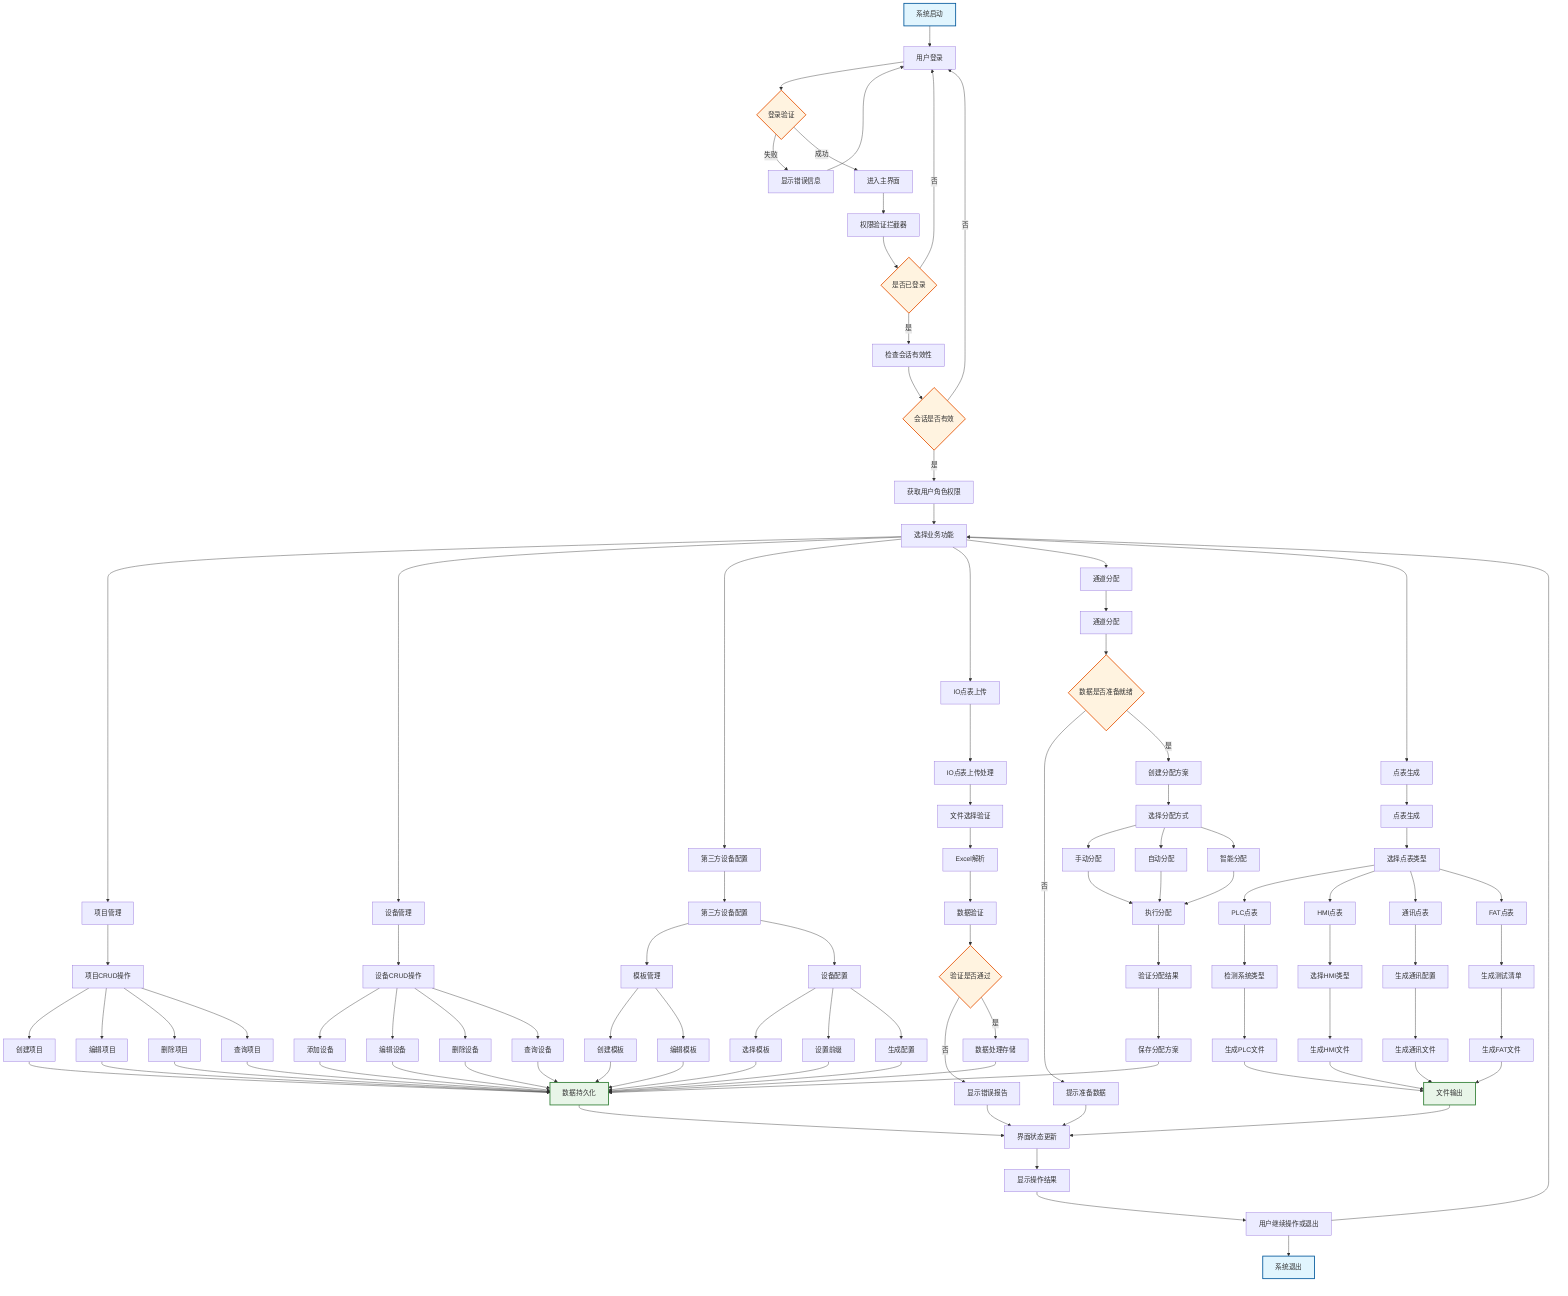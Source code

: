 flowchart TD
    %% 系统启动和登录
    A[系统启动] --> B[用户登录]
    B --> B1{登录验证}
    B1 -->|失败| B2[显示错误信息]
    B1 -->|成功| C[进入主界面]
    B2 --> B
    
    %% 权限验证
    C --> C1[权限验证拦截器]
    C1 --> C2{是否已登录}
    C2 -->|否| B
    C2 -->|是| C3[检查会话有效性]
    C3 --> C4{会话是否有效}
    C4 -->|否| B
    C4 -->|是| D[获取用户角色权限]
    
    %% 主要业务功能选择
    D --> E[选择业务功能]
    E --> E1[项目管理]
    E --> E2[设备管理]
    E --> E3[第三方设备配置]
    E --> E4[IO点表上传]
    E --> E5[通道分配]
    E --> E6[点表生成]
    
    %% 项目管理流程
    E1 --> F1[项目CRUD操作]
    F1 --> F11[创建项目]
    F1 --> F12[编辑项目]
    F1 --> F13[删除项目]
    F1 --> F14[查询项目]
    
    %% 设备管理流程
    E2 --> F2[设备CRUD操作]
    F2 --> F21[添加设备]
    F2 --> F22[编辑设备]
    F2 --> F23[删除设备]
    F2 --> F24[查询设备]
    
    %% 第三方设备配置流程
    E3 --> F3[第三方设备配置]
    F3 --> F31[模板管理]
    F3 --> F32[设备配置]
    F31 --> F311[创建模板]
    F31 --> F312[编辑模板]
    F32 --> F321[选择模板]
    F32 --> F322[设置前缀]
    F32 --> F323[生成配置]
    
    %% IO点表上传流程
    E4 --> F4[IO点表上传处理]
    F4 --> F41[文件选择验证]
    F41 --> F42[Excel解析]
    F42 --> F43[数据验证]
    F43 --> F44{验证是否通过}
    F44 -->|否| F45[显示错误报告]
    F44 -->|是| F46[数据处理存储]
    
    %% 通道分配流程
    E5 --> F5[通道分配]
    F5 --> F51{数据是否准备就绪}
    F51 -->|否| F52[提示准备数据]
    F51 -->|是| F53[创建分配方案]
    F53 --> F54[选择分配方式]
    F54 --> F541[手动分配]
    F54 --> F542[自动分配]
    F54 --> F543[智能分配]
    F541 --> F55[执行分配]
    F542 --> F55
    F543 --> F55
    F55 --> F56[验证分配结果]
    F56 --> F57[保存分配方案]
    
    %% 点表生成流程
    E6 --> F6[点表生成]
    F6 --> F61[选择点表类型]
    F61 --> F611[PLC点表]
    F61 --> F612[HMI点表]
    F61 --> F613[通讯点表]
    F61 --> F614[FAT点表]
    F611 --> F62[检测系统类型]
    F612 --> F63[选择HMI类型]
    F613 --> F64[生成通讯配置]
    F614 --> F65[生成测试清单]
    F62 --> F66[生成PLC文件]
    F63 --> F67[生成HMI文件]
    F64 --> F68[生成通讯文件]
    F65 --> F69[生成FAT文件]
    
    %% 数据持久化和输出
    F11 --> G[数据持久化]
    F12 --> G
    F13 --> G
    F14 --> G
    F21 --> G
    F22 --> G
    F23 --> G
    F24 --> G
    F311 --> G
    F312 --> G
    F321 --> G
    F322 --> G
    F323 --> G
    F46 --> G
    F57 --> G
    
    F66 --> H[文件输出]
    F67 --> H
    F68 --> H
    F69 --> H
    
    %% 界面更新和用户操作
    G --> I[界面状态更新]
    H --> I
    F45 --> I
    F52 --> I
    
    I --> J[显示操作结果]
    J --> K[用户继续操作或退出]
    K --> E
    K --> L[系统退出]
    
    %% 样式定义
    classDef startEnd fill:#e1f5fe,stroke:#01579b,stroke-width:2px
    classDef process fill:#f3e5f5,stroke:#4a148c,stroke-width:2px
    classDef decision fill:#fff3e0,stroke:#e65100,stroke-width:2px
    classDef data fill:#e8f5e8,stroke:#2e7d32,stroke-width:2px
    
    class A,L startEnd
    class B1,C2,C4,F44,F51 decision
    class G,H data
